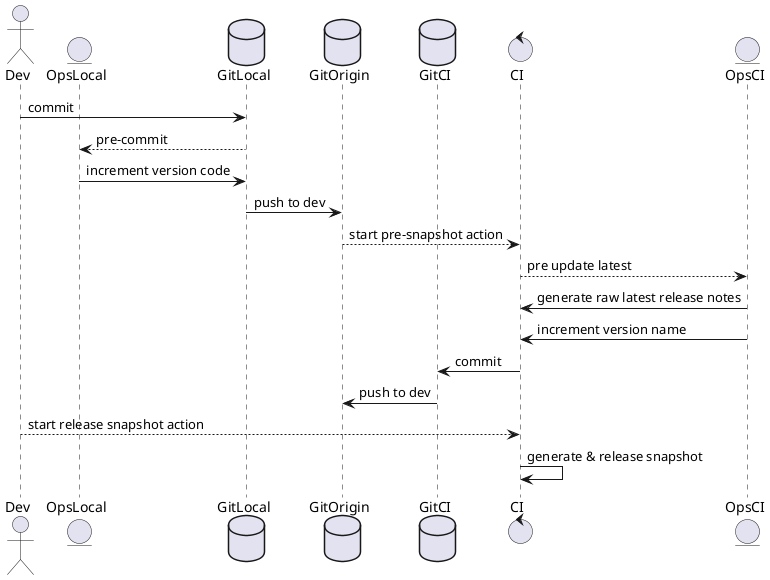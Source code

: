 @startuml

actor Dev
entity OpsLocal
database GitLocal
database GitOrigin
database GitCI
control CI
entity OpsCI


Dev -> GitLocal: commit
OpsLocal <-- GitLocal: pre-commit
OpsLocal -> GitLocal: increment version code
GitLocal -> GitOrigin: push to dev
GitOrigin --> CI: start pre-snapshot action
CI --> OpsCI: pre update latest
CI <- OpsCI: generate raw latest release notes
CI <- OpsCI: increment version name
CI -> GitCI: commit
GitCI -> GitOrigin: push to dev
Dev --> CI: start release snapshot action
CI -> CI: generate & release snapshot
@enduml
